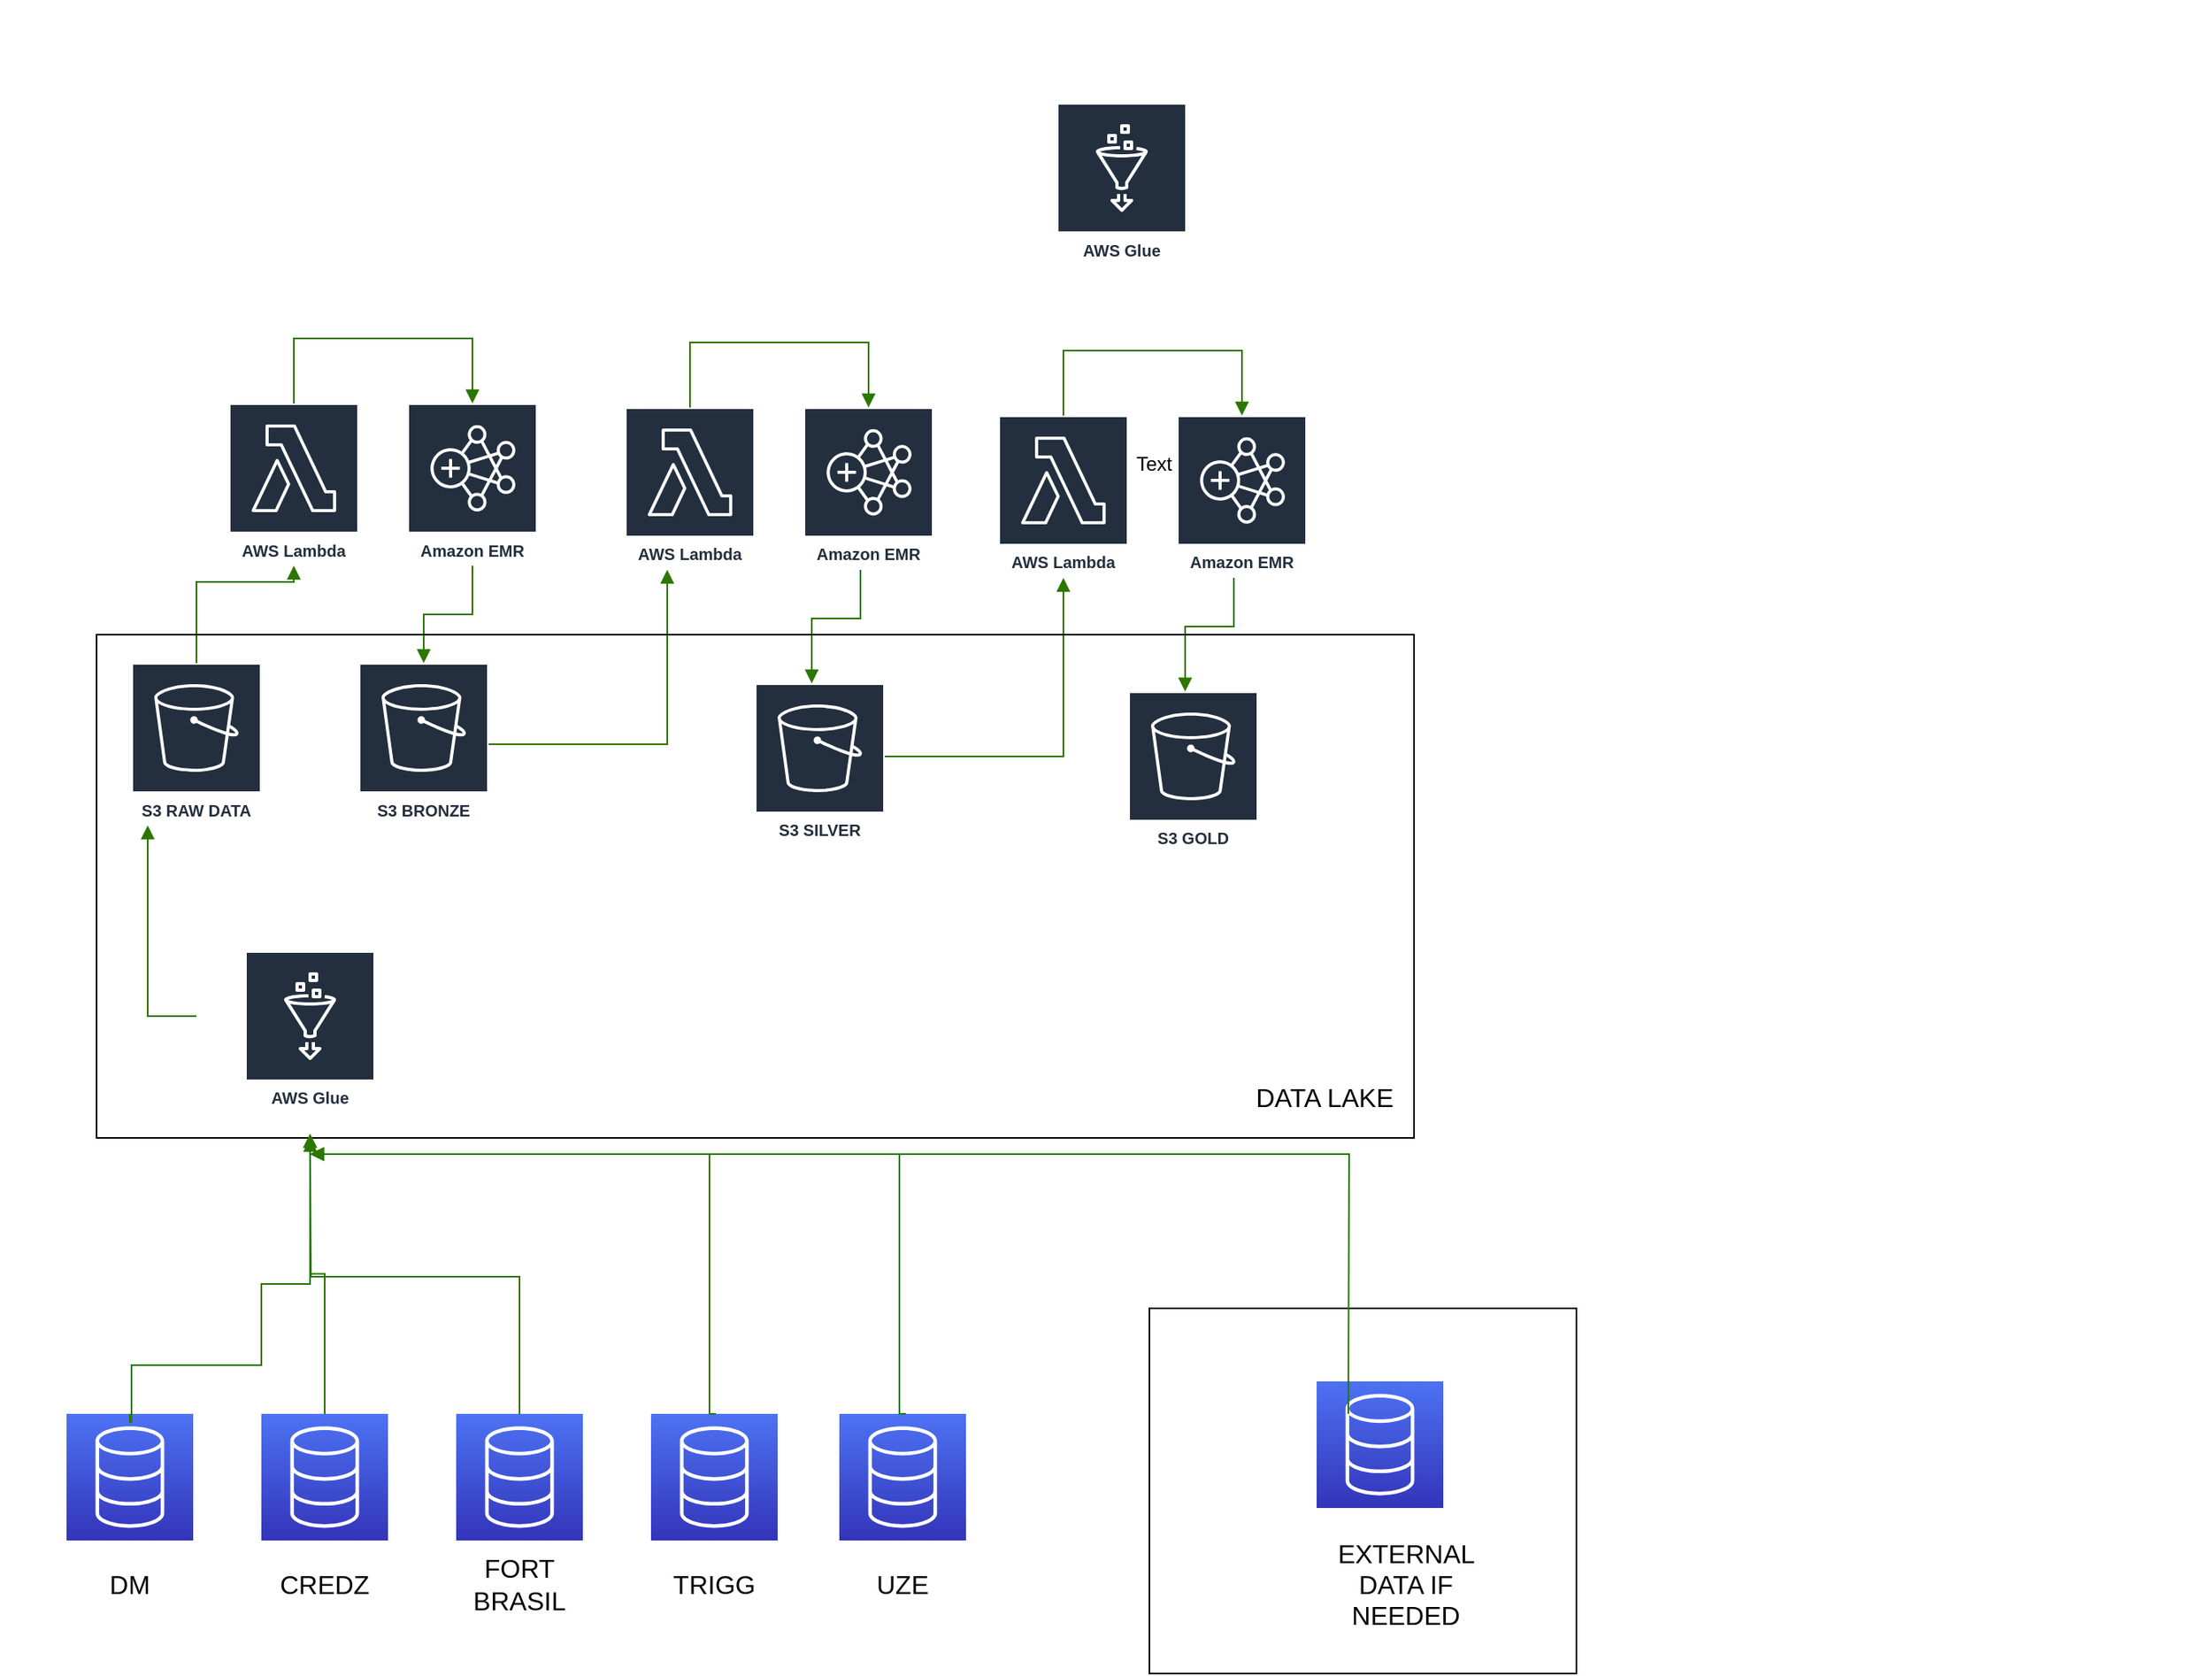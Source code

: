 <mxfile>
    <diagram id="XfZcWzWgf1vLjqzbH9j9" name="Página-1">
        <mxGraphModel dx="1470" dy="2506" grid="1" gridSize="10" guides="1" tooltips="1" connect="1" arrows="1" fold="1" page="1" pageScale="1" pageWidth="827" pageHeight="1169" math="0" shadow="0">
            <root>
                <mxCell id="0"/>
                <mxCell id="1" parent="0"/>
                <mxCell id="4" value="a" style="points=[[0,0],[0.25,0],[0.5,0],[0.75,0],[1,0],[1,0.25],[1,0.5],[1,0.75],[1,1],[0.75,1],[0.5,1],[0.25,1],[0,1],[0,0.75],[0,0.5],[0,0.25]];outlineConnect=0;gradientColor=none;html=1;whiteSpace=wrap;fontSize=12;fontStyle=0;container=1;pointerEvents=0;collapsible=0;recursiveResize=0;shape=mxgraph.aws4.group;grIcon=mxgraph.aws4.group_aws_cloud_alt;strokeColor=#FFFFFF;fillColor=none;verticalAlign=top;align=left;spacingLeft=30;fontColor=#FFFFFF;dashed=0;rounded=0;" vertex="1" parent="1">
                    <mxGeometry x="40" y="-220" width="1350" height="760" as="geometry"/>
                </mxCell>
                <mxCell id="5" value="Amazon EMR" style="outlineConnect=0;fontColor=#232F3E;gradientColor=none;strokeColor=#ffffff;fillColor=#232F3E;dashed=0;verticalLabelPosition=middle;verticalAlign=bottom;align=center;html=1;whiteSpace=wrap;fontSize=10;fontStyle=1;spacing=3;shape=mxgraph.aws4.productIcon;prIcon=mxgraph.aws4.emr;rounded=0;" vertex="1" parent="4">
                    <mxGeometry x="240" y="247.5" width="80" height="100" as="geometry"/>
                </mxCell>
                <mxCell id="6" value="S3 RAW DATA" style="outlineConnect=0;fontColor=#232F3E;gradientColor=none;strokeColor=#ffffff;fillColor=#232F3E;dashed=0;verticalLabelPosition=middle;verticalAlign=bottom;align=center;html=1;whiteSpace=wrap;fontSize=10;fontStyle=1;spacing=3;shape=mxgraph.aws4.productIcon;prIcon=mxgraph.aws4.s3;rounded=0;" vertex="1" parent="4">
                    <mxGeometry x="70" y="407.5" width="80" height="100" as="geometry"/>
                </mxCell>
                <mxCell id="7" value="AWS Lambda" style="outlineConnect=0;fontColor=#232F3E;gradientColor=none;strokeColor=#ffffff;fillColor=#232F3E;dashed=0;verticalLabelPosition=middle;verticalAlign=bottom;align=center;html=1;whiteSpace=wrap;fontSize=10;fontStyle=1;spacing=3;shape=mxgraph.aws4.productIcon;prIcon=mxgraph.aws4.lambda;rounded=0;" vertex="1" parent="4">
                    <mxGeometry x="130" y="247.5" width="80" height="100" as="geometry"/>
                </mxCell>
                <mxCell id="8" value="" style="edgeStyle=orthogonalEdgeStyle;html=1;endArrow=block;elbow=vertical;startArrow=none;endFill=1;strokeColor=#2D7600;rounded=0;fillColor=#60a917;" edge="1" parent="4" source="6" target="7">
                    <mxGeometry width="100" relative="1" as="geometry">
                        <mxPoint x="80" y="357.5" as="sourcePoint"/>
                        <mxPoint x="180" y="357.5" as="targetPoint"/>
                        <Array as="points">
                            <mxPoint x="110" y="357.5"/>
                        </Array>
                    </mxGeometry>
                </mxCell>
                <mxCell id="9" value="" style="edgeStyle=orthogonalEdgeStyle;html=1;endArrow=block;elbow=vertical;startArrow=none;endFill=1;strokeColor=#2D7600;rounded=0;fillColor=#60a917;" edge="1" parent="4" source="7" target="5">
                    <mxGeometry width="100" relative="1" as="geometry">
                        <mxPoint x="170" y="207.5" as="sourcePoint"/>
                        <mxPoint x="270" y="207.5" as="targetPoint"/>
                        <Array as="points">
                            <mxPoint x="170" y="207.5"/>
                            <mxPoint x="280" y="207.5"/>
                        </Array>
                    </mxGeometry>
                </mxCell>
                <mxCell id="10" value="S3 BRONZE" style="outlineConnect=0;fontColor=#232F3E;gradientColor=none;strokeColor=#ffffff;fillColor=#232F3E;dashed=0;verticalLabelPosition=middle;verticalAlign=bottom;align=center;html=1;whiteSpace=wrap;fontSize=10;fontStyle=1;spacing=3;shape=mxgraph.aws4.productIcon;prIcon=mxgraph.aws4.s3;rounded=0;" vertex="1" parent="4">
                    <mxGeometry x="210" y="407.5" width="80" height="100" as="geometry"/>
                </mxCell>
                <mxCell id="11" value="" style="edgeStyle=orthogonalEdgeStyle;html=1;endArrow=block;elbow=vertical;startArrow=none;endFill=1;strokeColor=#2D7600;rounded=0;fillColor=#60a917;" edge="1" parent="4" source="5" target="10">
                    <mxGeometry width="100" relative="1" as="geometry">
                        <mxPoint x="340" y="377.5" as="sourcePoint"/>
                        <mxPoint x="440" y="377.5" as="targetPoint"/>
                        <Array as="points">
                            <mxPoint x="280" y="377.5"/>
                            <mxPoint x="250" y="377.5"/>
                        </Array>
                    </mxGeometry>
                </mxCell>
                <mxCell id="12" value="Amazon EMR" style="outlineConnect=0;fontColor=#232F3E;gradientColor=none;strokeColor=#ffffff;fillColor=#232F3E;dashed=0;verticalLabelPosition=middle;verticalAlign=bottom;align=center;html=1;whiteSpace=wrap;fontSize=10;fontStyle=1;spacing=3;shape=mxgraph.aws4.productIcon;prIcon=mxgraph.aws4.emr;rounded=0;" vertex="1" parent="4">
                    <mxGeometry x="484" y="250" width="80" height="100" as="geometry"/>
                </mxCell>
                <mxCell id="13" value="AWS Lambda" style="outlineConnect=0;fontColor=#232F3E;gradientColor=none;strokeColor=#ffffff;fillColor=#232F3E;dashed=0;verticalLabelPosition=middle;verticalAlign=bottom;align=center;html=1;whiteSpace=wrap;fontSize=10;fontStyle=1;spacing=3;shape=mxgraph.aws4.productIcon;prIcon=mxgraph.aws4.lambda;rounded=0;" vertex="1" parent="4">
                    <mxGeometry x="374" y="250" width="80" height="100" as="geometry"/>
                </mxCell>
                <mxCell id="14" value="" style="edgeStyle=orthogonalEdgeStyle;html=1;endArrow=block;elbow=vertical;startArrow=none;endFill=1;strokeColor=#2D7600;rounded=0;fillColor=#60a917;" edge="1" parent="4" source="10" target="13">
                    <mxGeometry width="100" relative="1" as="geometry">
                        <mxPoint x="310" y="457.5" as="sourcePoint"/>
                        <mxPoint x="410" y="457.5" as="targetPoint"/>
                        <Array as="points">
                            <mxPoint x="400" y="457.5"/>
                        </Array>
                    </mxGeometry>
                </mxCell>
                <mxCell id="15" value="" style="edgeStyle=orthogonalEdgeStyle;html=1;endArrow=block;elbow=vertical;startArrow=none;endFill=1;strokeColor=#2D7600;rounded=0;fillColor=#60a917;" edge="1" parent="4">
                    <mxGeometry width="100" relative="1" as="geometry">
                        <mxPoint x="414" y="250" as="sourcePoint"/>
                        <mxPoint x="524" y="250" as="targetPoint"/>
                        <Array as="points">
                            <mxPoint x="414" y="210"/>
                            <mxPoint x="524" y="210"/>
                        </Array>
                    </mxGeometry>
                </mxCell>
                <mxCell id="16" value="S3 SILVER" style="outlineConnect=0;fontColor=#232F3E;gradientColor=none;strokeColor=#ffffff;fillColor=#232F3E;dashed=0;verticalLabelPosition=middle;verticalAlign=bottom;align=center;html=1;whiteSpace=wrap;fontSize=10;fontStyle=1;spacing=3;shape=mxgraph.aws4.productIcon;prIcon=mxgraph.aws4.s3;rounded=0;" vertex="1" parent="4">
                    <mxGeometry x="454" y="420" width="80" height="100" as="geometry"/>
                </mxCell>
                <mxCell id="17" value="" style="edgeStyle=orthogonalEdgeStyle;html=1;endArrow=block;elbow=vertical;startArrow=none;endFill=1;strokeColor=#2D7600;rounded=0;fillColor=#60a917;" edge="1" parent="4" target="16">
                    <mxGeometry width="100" relative="1" as="geometry">
                        <mxPoint x="519" y="350" as="sourcePoint"/>
                        <mxPoint x="489" y="410" as="targetPoint"/>
                        <Array as="points">
                            <mxPoint x="519" y="380"/>
                            <mxPoint x="489" y="380"/>
                        </Array>
                    </mxGeometry>
                </mxCell>
                <mxCell id="18" value="Amazon EMR" style="outlineConnect=0;fontColor=#232F3E;gradientColor=none;strokeColor=#ffffff;fillColor=#232F3E;dashed=0;verticalLabelPosition=middle;verticalAlign=bottom;align=center;html=1;whiteSpace=wrap;fontSize=10;fontStyle=1;spacing=3;shape=mxgraph.aws4.productIcon;prIcon=mxgraph.aws4.emr;rounded=0;" vertex="1" parent="4">
                    <mxGeometry x="714" y="255" width="80" height="100" as="geometry"/>
                </mxCell>
                <mxCell id="19" value="AWS Lambda" style="outlineConnect=0;fontColor=#232F3E;gradientColor=none;strokeColor=#ffffff;fillColor=#232F3E;dashed=0;verticalLabelPosition=middle;verticalAlign=bottom;align=center;html=1;whiteSpace=wrap;fontSize=10;fontStyle=1;spacing=3;shape=mxgraph.aws4.productIcon;prIcon=mxgraph.aws4.lambda;rounded=0;" vertex="1" parent="4">
                    <mxGeometry x="604" y="255" width="80" height="100" as="geometry"/>
                </mxCell>
                <mxCell id="20" value="" style="edgeStyle=orthogonalEdgeStyle;html=1;endArrow=block;elbow=vertical;startArrow=none;endFill=1;strokeColor=#2D7600;rounded=0;fillColor=#60a917;" edge="1" parent="4" target="19">
                    <mxGeometry width="100" relative="1" as="geometry">
                        <mxPoint x="534" y="465" as="sourcePoint"/>
                        <mxPoint x="624" y="325" as="targetPoint"/>
                        <Array as="points">
                            <mxPoint x="644" y="465"/>
                        </Array>
                    </mxGeometry>
                </mxCell>
                <mxCell id="21" value="" style="edgeStyle=orthogonalEdgeStyle;html=1;endArrow=block;elbow=vertical;startArrow=none;endFill=1;strokeColor=#2D7600;rounded=0;fillColor=#60a917;" edge="1" parent="4">
                    <mxGeometry width="100" relative="1" as="geometry">
                        <mxPoint x="644" y="255" as="sourcePoint"/>
                        <mxPoint x="754" y="255" as="targetPoint"/>
                        <Array as="points">
                            <mxPoint x="644" y="215"/>
                            <mxPoint x="754" y="215"/>
                        </Array>
                    </mxGeometry>
                </mxCell>
                <mxCell id="22" value="S3 GOLD" style="outlineConnect=0;fontColor=#232F3E;gradientColor=none;strokeColor=#ffffff;fillColor=#232F3E;dashed=0;verticalLabelPosition=middle;verticalAlign=bottom;align=center;html=1;whiteSpace=wrap;fontSize=10;fontStyle=1;spacing=3;shape=mxgraph.aws4.productIcon;prIcon=mxgraph.aws4.s3;rounded=0;" vertex="1" parent="4">
                    <mxGeometry x="684" y="425" width="80" height="100" as="geometry"/>
                </mxCell>
                <mxCell id="23" value="" style="edgeStyle=orthogonalEdgeStyle;html=1;endArrow=block;elbow=vertical;startArrow=none;endFill=1;strokeColor=#2D7600;rounded=0;fillColor=#60a917;" edge="1" parent="4" target="22">
                    <mxGeometry width="100" relative="1" as="geometry">
                        <mxPoint x="749" y="355" as="sourcePoint"/>
                        <mxPoint x="689" y="275" as="targetPoint"/>
                        <Array as="points">
                            <mxPoint x="749" y="385"/>
                            <mxPoint x="719" y="385"/>
                        </Array>
                    </mxGeometry>
                </mxCell>
                <mxCell id="24" value="AWS Glue" style="outlineConnect=0;fontColor=#232F3E;gradientColor=none;strokeColor=#ffffff;fillColor=#232F3E;dashed=0;verticalLabelPosition=middle;verticalAlign=bottom;align=center;html=1;whiteSpace=wrap;fontSize=10;fontStyle=1;spacing=3;shape=mxgraph.aws4.productIcon;prIcon=mxgraph.aws4.glue;rounded=0;" vertex="1" parent="4">
                    <mxGeometry x="640" y="62.5" width="80" height="100" as="geometry"/>
                </mxCell>
                <mxCell id="25" value="AWS Glue" style="outlineConnect=0;fontColor=#232F3E;gradientColor=none;strokeColor=#ffffff;fillColor=#232F3E;dashed=0;verticalLabelPosition=middle;verticalAlign=bottom;align=center;html=1;whiteSpace=wrap;fontSize=10;fontStyle=1;spacing=3;shape=mxgraph.aws4.productIcon;prIcon=mxgraph.aws4.glue;rounded=0;" vertex="1" parent="4">
                    <mxGeometry x="140" y="585" width="80" height="100" as="geometry"/>
                </mxCell>
                <mxCell id="26" value="Data Ingestion" style="fillColor=none;strokeColor=#FFFFFF;dashed=1;verticalAlign=top;fontStyle=0;fontColor=#FFFFFF;rounded=0;" vertex="1" parent="4">
                    <mxGeometry x="110" y="552.5" width="140" height="145" as="geometry"/>
                </mxCell>
                <mxCell id="27" value="" style="edgeStyle=orthogonalEdgeStyle;html=1;endArrow=block;elbow=vertical;startArrow=none;endFill=1;strokeColor=#2D7600;rounded=0;fillColor=#60a917;exitX=0;exitY=0.5;exitDx=0;exitDy=0;" edge="1" parent="4" source="26" target="6">
                    <mxGeometry width="100" relative="1" as="geometry">
                        <mxPoint x="105" y="677.5" as="sourcePoint"/>
                        <mxPoint x="10" y="532.5" as="targetPoint"/>
                        <Array as="points">
                            <mxPoint x="80" y="625"/>
                        </Array>
                    </mxGeometry>
                </mxCell>
                <mxCell id="100" value="" style="whiteSpace=wrap;html=1;fontSize=16;fillColor=none;" vertex="1" parent="4">
                    <mxGeometry x="48.5" y="390" width="811.5" height="310" as="geometry"/>
                </mxCell>
                <mxCell id="101" value="&lt;span style=&quot;font-size: 16px;&quot;&gt;DATA LAKE&lt;/span&gt;" style="text;strokeColor=none;align=center;fillColor=none;html=1;verticalAlign=middle;whiteSpace=wrap;rounded=0;" vertex="1" parent="4">
                    <mxGeometry x="750" y="660" width="110" height="30" as="geometry"/>
                </mxCell>
                <mxCell id="28" value="Corporate data center" style="points=[[0,0],[0.25,0],[0.5,0],[0.75,0],[1,0],[1,0.25],[1,0.5],[1,0.75],[1,1],[0.75,1],[0.5,1],[0.25,1],[0,1],[0,0.75],[0,0.5],[0,0.25]];outlineConnect=0;gradientColor=none;html=1;whiteSpace=wrap;fontSize=12;fontStyle=0;container=1;pointerEvents=0;collapsible=0;recursiveResize=0;shape=mxgraph.aws4.group;grIcon=mxgraph.aws4.group_corporate_data_center;strokeColor=#FFFFFF;fillColor=none;verticalAlign=top;align=left;spacingLeft=30;fontColor=#FFFFFF;dashed=0;rounded=0;" vertex="1" parent="1">
                    <mxGeometry x="30" y="585" width="650" height="220" as="geometry"/>
                </mxCell>
                <mxCell id="29" value="" style="points=[[0,0,0],[0.25,0,0],[0.5,0,0],[0.75,0,0],[1,0,0],[0,1,0],[0.25,1,0],[0.5,1,0],[0.75,1,0],[1,1,0],[0,0.25,0],[0,0.5,0],[0,0.75,0],[1,0.25,0],[1,0.5,0],[1,0.75,0]];outlineConnect=0;fontColor=#232F3E;gradientColor=#4D72F3;gradientDirection=north;fillColor=#3334B9;strokeColor=#ffffff;dashed=0;verticalLabelPosition=bottom;verticalAlign=top;align=center;html=1;fontSize=12;fontStyle=0;aspect=fixed;shape=mxgraph.aws4.resourceIcon;resIcon=mxgraph.aws4.database;rounded=0;" vertex="1" parent="28">
                    <mxGeometry x="40" y="65" width="78" height="78" as="geometry"/>
                </mxCell>
                <mxCell id="30" value="" style="points=[[0,0,0],[0.25,0,0],[0.5,0,0],[0.75,0,0],[1,0,0],[0,1,0],[0.25,1,0],[0.5,1,0],[0.75,1,0],[1,1,0],[0,0.25,0],[0,0.5,0],[0,0.75,0],[1,0.25,0],[1,0.5,0],[1,0.75,0]];outlineConnect=0;fontColor=#232F3E;gradientColor=#4D72F3;gradientDirection=north;fillColor=#3334B9;strokeColor=#ffffff;dashed=0;verticalLabelPosition=bottom;verticalAlign=top;align=center;html=1;fontSize=12;fontStyle=0;aspect=fixed;shape=mxgraph.aws4.resourceIcon;resIcon=mxgraph.aws4.database;rounded=0;" vertex="1" parent="28">
                    <mxGeometry x="160" y="65" width="78" height="78" as="geometry"/>
                </mxCell>
                <mxCell id="31" value="" style="points=[[0,0,0],[0.25,0,0],[0.5,0,0],[0.75,0,0],[1,0,0],[0,1,0],[0.25,1,0],[0.5,1,0],[0.75,1,0],[1,1,0],[0,0.25,0],[0,0.5,0],[0,0.75,0],[1,0.25,0],[1,0.5,0],[1,0.75,0]];outlineConnect=0;fontColor=#232F3E;gradientColor=#4D72F3;gradientDirection=north;fillColor=#3334B9;strokeColor=#ffffff;dashed=0;verticalLabelPosition=bottom;verticalAlign=top;align=center;html=1;fontSize=12;fontStyle=0;aspect=fixed;shape=mxgraph.aws4.resourceIcon;resIcon=mxgraph.aws4.database;rounded=0;" vertex="1" parent="28">
                    <mxGeometry x="280" y="65" width="78" height="78" as="geometry"/>
                </mxCell>
                <mxCell id="32" value="" style="points=[[0,0,0],[0.25,0,0],[0.5,0,0],[0.75,0,0],[1,0,0],[0,1,0],[0.25,1,0],[0.5,1,0],[0.75,1,0],[1,1,0],[0,0.25,0],[0,0.5,0],[0,0.75,0],[1,0.25,0],[1,0.5,0],[1,0.75,0]];outlineConnect=0;fontColor=#232F3E;gradientColor=#4D72F3;gradientDirection=north;fillColor=#3334B9;strokeColor=#ffffff;dashed=0;verticalLabelPosition=bottom;verticalAlign=top;align=center;html=1;fontSize=12;fontStyle=0;aspect=fixed;shape=mxgraph.aws4.resourceIcon;resIcon=mxgraph.aws4.database;rounded=0;" vertex="1" parent="28">
                    <mxGeometry x="400" y="65" width="78" height="78" as="geometry"/>
                </mxCell>
                <mxCell id="33" value="" style="points=[[0,0,0],[0.25,0,0],[0.5,0,0],[0.75,0,0],[1,0,0],[0,1,0],[0.25,1,0],[0.5,1,0],[0.75,1,0],[1,1,0],[0,0.25,0],[0,0.5,0],[0,0.75,0],[1,0.25,0],[1,0.5,0],[1,0.75,0]];outlineConnect=0;fontColor=#232F3E;gradientColor=#4D72F3;gradientDirection=north;fillColor=#3334B9;strokeColor=#ffffff;dashed=0;verticalLabelPosition=bottom;verticalAlign=top;align=center;html=1;fontSize=12;fontStyle=0;aspect=fixed;shape=mxgraph.aws4.resourceIcon;resIcon=mxgraph.aws4.database;rounded=0;" vertex="1" parent="28">
                    <mxGeometry x="516" y="65" width="78" height="78" as="geometry"/>
                </mxCell>
                <mxCell id="36" value="&lt;font style=&quot;font-size: 16px;&quot;&gt;DM&lt;/font&gt;" style="text;strokeColor=none;align=center;fillColor=none;html=1;verticalAlign=middle;whiteSpace=wrap;rounded=0;" vertex="1" parent="28">
                    <mxGeometry x="54" y="155" width="50" height="30" as="geometry"/>
                </mxCell>
                <mxCell id="37" value="&lt;font style=&quot;font-size: 16px;&quot;&gt;CREDZ&lt;/font&gt;" style="text;strokeColor=none;align=center;fillColor=none;html=1;verticalAlign=middle;whiteSpace=wrap;rounded=0;" vertex="1" parent="28">
                    <mxGeometry x="174" y="155" width="50" height="30" as="geometry"/>
                </mxCell>
                <mxCell id="38" value="&lt;font style=&quot;font-size: 16px;&quot;&gt;FORT BRASIL&lt;/font&gt;" style="text;strokeColor=none;align=center;fillColor=none;html=1;verticalAlign=middle;whiteSpace=wrap;rounded=0;" vertex="1" parent="28">
                    <mxGeometry x="294" y="155" width="50" height="30" as="geometry"/>
                </mxCell>
                <mxCell id="39" value="&lt;font style=&quot;font-size: 16px;&quot;&gt;TRIGG&lt;/font&gt;" style="text;strokeColor=none;align=center;fillColor=none;html=1;verticalAlign=middle;whiteSpace=wrap;rounded=0;" vertex="1" parent="28">
                    <mxGeometry x="414" y="155" width="50" height="30" as="geometry"/>
                </mxCell>
                <mxCell id="40" value="&lt;font style=&quot;font-size: 16px;&quot;&gt;UZE&lt;/font&gt;" style="text;strokeColor=none;align=center;fillColor=none;html=1;verticalAlign=middle;whiteSpace=wrap;rounded=0;" vertex="1" parent="28">
                    <mxGeometry x="530" y="155" width="50" height="30" as="geometry"/>
                </mxCell>
                <mxCell id="58" value="" style="edgeStyle=orthogonalEdgeStyle;html=1;endArrow=block;elbow=vertical;startArrow=none;endFill=1;strokeColor=#2D7600;rounded=0;fillColor=#60a917;exitX=0.5;exitY=0;exitDx=0;exitDy=0;exitPerimeter=0;" edge="1" parent="28" source="31">
                    <mxGeometry width="100" relative="1" as="geometry">
                        <mxPoint x="319.98" y="57.5" as="sourcePoint"/>
                        <mxPoint x="190" y="-105" as="targetPoint"/>
                    </mxGeometry>
                </mxCell>
                <mxCell id="83" value="" style="edgeStyle=orthogonalEdgeStyle;html=1;endArrow=block;elbow=vertical;startArrow=none;endFill=1;strokeColor=#2D7600;rounded=0;fillColor=#60a917;" edge="1" parent="28">
                    <mxGeometry width="100" relative="1" as="geometry">
                        <mxPoint x="440" y="65" as="sourcePoint"/>
                        <mxPoint x="190" y="-95" as="targetPoint"/>
                        <Array as="points">
                            <mxPoint x="436" y="65"/>
                        </Array>
                    </mxGeometry>
                </mxCell>
                <mxCell id="84" value="" style="edgeStyle=orthogonalEdgeStyle;html=1;endArrow=block;elbow=vertical;startArrow=none;endFill=1;strokeColor=#2D7600;rounded=0;fillColor=#60a917;" edge="1" parent="28">
                    <mxGeometry width="100" relative="1" as="geometry">
                        <mxPoint x="557.01" y="65" as="sourcePoint"/>
                        <mxPoint x="190" y="-95" as="targetPoint"/>
                        <Array as="points">
                            <mxPoint x="553.01" y="65"/>
                        </Array>
                    </mxGeometry>
                </mxCell>
                <mxCell id="34" value="" style="edgeStyle=orthogonalEdgeStyle;html=1;endArrow=block;elbow=vertical;startArrow=none;endFill=1;strokeColor=#2D7600;rounded=0;fillColor=#60a917;exitX=0.5;exitY=0;exitDx=0;exitDy=0;exitPerimeter=0;entryX=0.5;entryY=1;entryDx=0;entryDy=0;" edge="1" parent="1" source="29" target="26">
                    <mxGeometry width="100" relative="1" as="geometry">
                        <mxPoint x="495" y="655" as="sourcePoint"/>
                        <mxPoint x="220" y="510" as="targetPoint"/>
                        <Array as="points">
                            <mxPoint x="109" y="655"/>
                            <mxPoint x="110" y="655"/>
                            <mxPoint x="110" y="620"/>
                            <mxPoint x="190" y="620"/>
                            <mxPoint x="190" y="570"/>
                            <mxPoint x="220" y="570"/>
                        </Array>
                    </mxGeometry>
                </mxCell>
                <mxCell id="35" value="Text" style="text;strokeColor=none;align=center;fillColor=none;html=1;verticalAlign=middle;whiteSpace=wrap;rounded=0;" vertex="1" parent="1">
                    <mxGeometry x="710" y="50" width="60" height="30" as="geometry"/>
                </mxCell>
                <mxCell id="56" value="" style="whiteSpace=wrap;html=1;fontSize=16;fillColor=none;" vertex="1" parent="1">
                    <mxGeometry x="737" y="585" width="263" height="225" as="geometry"/>
                </mxCell>
                <mxCell id="41" value="" style="points=[[0,0,0],[0.25,0,0],[0.5,0,0],[0.75,0,0],[1,0,0],[0,1,0],[0.25,1,0],[0.5,1,0],[0.75,1,0],[1,1,0],[0,0.25,0],[0,0.5,0],[0,0.75,0],[1,0.25,0],[1,0.5,0],[1,0.75,0]];outlineConnect=0;fontColor=#232F3E;gradientColor=#4D72F3;gradientDirection=north;fillColor=#3334B9;strokeColor=#ffffff;dashed=0;verticalLabelPosition=bottom;verticalAlign=top;align=center;html=1;fontSize=12;fontStyle=0;aspect=fixed;shape=mxgraph.aws4.resourceIcon;resIcon=mxgraph.aws4.database;rounded=0;" vertex="1" parent="1">
                    <mxGeometry x="840" y="630" width="78" height="78" as="geometry"/>
                </mxCell>
                <mxCell id="42" value="&lt;font style=&quot;font-size: 16px;&quot;&gt;EXTERNAL DATA IF NEEDED&lt;/font&gt;" style="text;strokeColor=none;align=center;fillColor=none;html=1;verticalAlign=middle;whiteSpace=wrap;rounded=0;" vertex="1" parent="1">
                    <mxGeometry x="870" y="740" width="50" height="30" as="geometry"/>
                </mxCell>
                <mxCell id="57" value="" style="edgeStyle=orthogonalEdgeStyle;html=1;endArrow=block;elbow=vertical;startArrow=none;endFill=1;strokeColor=#2D7600;rounded=0;fillColor=#60a917;exitX=0.5;exitY=0;exitDx=0;exitDy=0;exitPerimeter=0;entryX=0.5;entryY=1;entryDx=0;entryDy=0;" edge="1" parent="1" source="30" target="26">
                    <mxGeometry width="100" relative="1" as="geometry">
                        <mxPoint x="119" y="660" as="sourcePoint"/>
                        <mxPoint x="230" y="487.5" as="targetPoint"/>
                    </mxGeometry>
                </mxCell>
                <mxCell id="99" value="" style="edgeStyle=orthogonalEdgeStyle;html=1;endArrow=block;elbow=vertical;startArrow=none;endFill=1;strokeColor=#2D7600;rounded=0;fillColor=#60a917;exitX=0.25;exitY=0;exitDx=0;exitDy=0;exitPerimeter=0;" edge="1" parent="1" source="41">
                    <mxGeometry width="100" relative="1" as="geometry">
                        <mxPoint x="687.01" y="650" as="sourcePoint"/>
                        <mxPoint x="220" y="490" as="targetPoint"/>
                        <Array as="points">
                            <mxPoint x="860" y="650"/>
                            <mxPoint x="860" y="490"/>
                        </Array>
                    </mxGeometry>
                </mxCell>
            </root>
        </mxGraphModel>
    </diagram>
</mxfile>